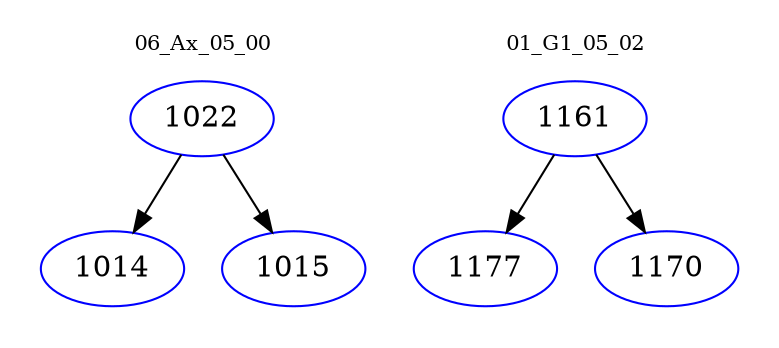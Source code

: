 digraph{
subgraph cluster_0 {
color = white
label = "06_Ax_05_00";
fontsize=10;
T0_1022 [label="1022", color="blue"]
T0_1022 -> T0_1014 [color="black"]
T0_1014 [label="1014", color="blue"]
T0_1022 -> T0_1015 [color="black"]
T0_1015 [label="1015", color="blue"]
}
subgraph cluster_1 {
color = white
label = "01_G1_05_02";
fontsize=10;
T1_1161 [label="1161", color="blue"]
T1_1161 -> T1_1177 [color="black"]
T1_1177 [label="1177", color="blue"]
T1_1161 -> T1_1170 [color="black"]
T1_1170 [label="1170", color="blue"]
}
}
